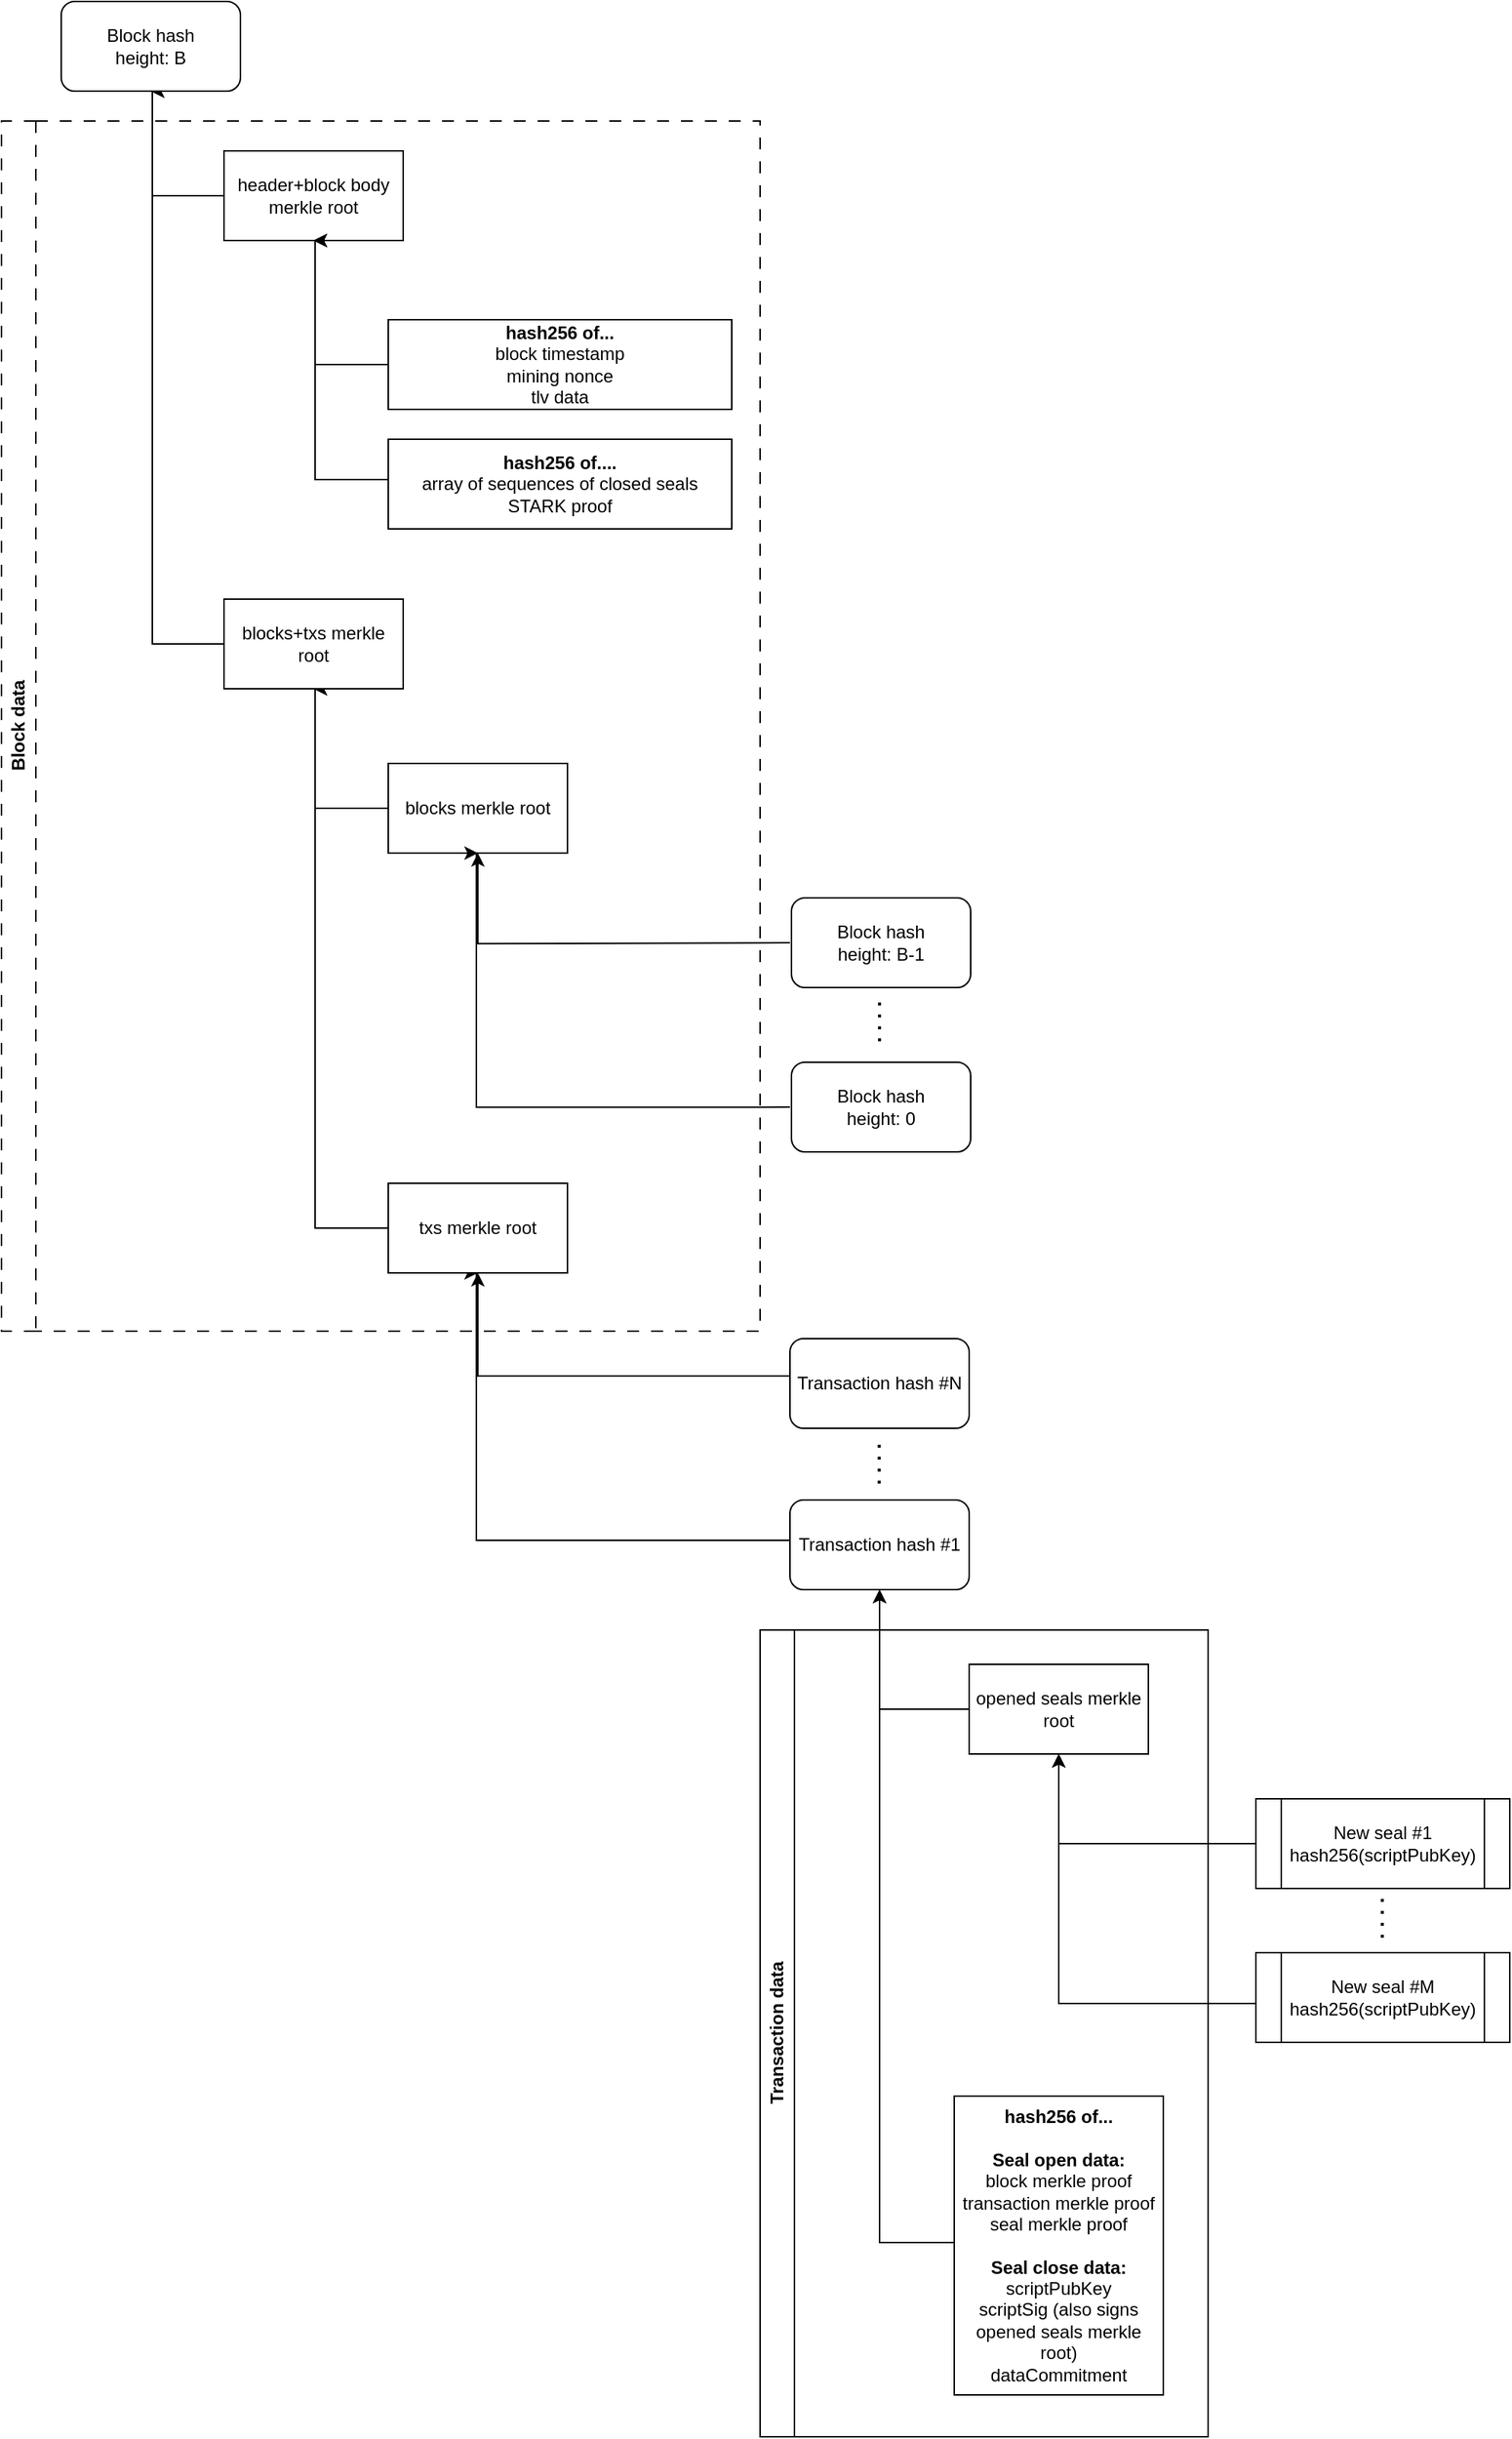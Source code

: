 <mxfile version="21.6.8" type="device">
  <diagram name="Page-1" id="-kKM8zejYT_rb-ZdzzkC">
    <mxGraphModel dx="3123" dy="2425" grid="1" gridSize="10" guides="1" tooltips="1" connect="1" arrows="1" fold="1" page="1" pageScale="1" pageWidth="850" pageHeight="1100" math="0" shadow="0">
      <root>
        <mxCell id="0" />
        <mxCell id="1" parent="0" />
        <mxCell id="d3mJjCoJPCVwa2tYq_Rv-14" style="edgeStyle=orthogonalEdgeStyle;rounded=0;orthogonalLoop=1;jettySize=auto;html=1;entryX=0.5;entryY=1;entryDx=0;entryDy=0;" edge="1" parent="1" source="d3mJjCoJPCVwa2tYq_Rv-1" target="d3mJjCoJPCVwa2tYq_Rv-12">
          <mxGeometry relative="1" as="geometry">
            <Array as="points">
              <mxPoint x="-20" y="460" />
              <mxPoint x="-20" y="281" />
            </Array>
          </mxGeometry>
        </mxCell>
        <mxCell id="d3mJjCoJPCVwa2tYq_Rv-1" value="Transaction hash #1" style="rounded=1;whiteSpace=wrap;html=1;" vertex="1" parent="1">
          <mxGeometry x="190" y="433" width="120" height="60" as="geometry" />
        </mxCell>
        <mxCell id="d3mJjCoJPCVwa2tYq_Rv-10" style="edgeStyle=orthogonalEdgeStyle;rounded=0;orthogonalLoop=1;jettySize=auto;html=1;entryX=0.5;entryY=1;entryDx=0;entryDy=0;" edge="1" parent="1" source="d3mJjCoJPCVwa2tYq_Rv-2" target="d3mJjCoJPCVwa2tYq_Rv-1">
          <mxGeometry relative="1" as="geometry">
            <Array as="points">
              <mxPoint x="250" y="930" />
            </Array>
          </mxGeometry>
        </mxCell>
        <mxCell id="d3mJjCoJPCVwa2tYq_Rv-2" value="&lt;div&gt;&lt;b&gt;hash256 of...&lt;br&gt;&lt;/b&gt;&lt;/div&gt;&lt;div&gt;&lt;b&gt;&lt;br&gt;&lt;/b&gt;&lt;/div&gt;&lt;div&gt;&lt;b&gt;Seal open data:&lt;/b&gt;&lt;br&gt;&lt;/div&gt;&lt;div&gt;block merkle proof&lt;/div&gt;&lt;div&gt;transaction merkle proof&lt;/div&gt;&lt;div&gt;seal merkle proof&lt;/div&gt;&lt;div&gt;&lt;br&gt;&lt;/div&gt;&lt;div&gt;&lt;b&gt;Seal close data:&lt;/b&gt;&lt;br&gt;&lt;/div&gt;&lt;div&gt;scriptPubKey&lt;/div&gt;&lt;div&gt;scriptSig (also signs opened seals merkle root)&lt;br&gt;&lt;/div&gt;&lt;div&gt;dataCommitment&lt;/div&gt;" style="rounded=0;whiteSpace=wrap;html=1;" vertex="1" parent="1">
          <mxGeometry x="300" y="832" width="140" height="200" as="geometry" />
        </mxCell>
        <mxCell id="d3mJjCoJPCVwa2tYq_Rv-9" style="edgeStyle=orthogonalEdgeStyle;rounded=0;orthogonalLoop=1;jettySize=auto;html=1;entryX=0.5;entryY=1;entryDx=0;entryDy=0;" edge="1" parent="1" source="d3mJjCoJPCVwa2tYq_Rv-3" target="d3mJjCoJPCVwa2tYq_Rv-1">
          <mxGeometry relative="1" as="geometry">
            <Array as="points">
              <mxPoint x="250" y="573" />
            </Array>
          </mxGeometry>
        </mxCell>
        <mxCell id="d3mJjCoJPCVwa2tYq_Rv-3" value="opened seals merkle root" style="rounded=0;whiteSpace=wrap;html=1;" vertex="1" parent="1">
          <mxGeometry x="310" y="543" width="120" height="60" as="geometry" />
        </mxCell>
        <mxCell id="d3mJjCoJPCVwa2tYq_Rv-18" style="edgeStyle=orthogonalEdgeStyle;rounded=0;orthogonalLoop=1;jettySize=auto;html=1;entryX=0.5;entryY=1;entryDx=0;entryDy=0;" edge="1" parent="1" source="d3mJjCoJPCVwa2tYq_Rv-4" target="d3mJjCoJPCVwa2tYq_Rv-3">
          <mxGeometry relative="1" as="geometry">
            <Array as="points">
              <mxPoint x="370" y="663" />
            </Array>
          </mxGeometry>
        </mxCell>
        <mxCell id="d3mJjCoJPCVwa2tYq_Rv-4" value="&lt;div&gt;New seal #1&lt;/div&gt;&lt;div&gt;hash256(scriptPubKey)&lt;br&gt;&lt;/div&gt;" style="shape=process;whiteSpace=wrap;html=1;backgroundOutline=1;" vertex="1" parent="1">
          <mxGeometry x="502" y="633" width="170" height="60" as="geometry" />
        </mxCell>
        <mxCell id="d3mJjCoJPCVwa2tYq_Rv-19" style="edgeStyle=orthogonalEdgeStyle;rounded=0;orthogonalLoop=1;jettySize=auto;html=1;" edge="1" parent="1" source="d3mJjCoJPCVwa2tYq_Rv-6" target="d3mJjCoJPCVwa2tYq_Rv-3">
          <mxGeometry relative="1" as="geometry">
            <Array as="points">
              <mxPoint x="370" y="770" />
            </Array>
          </mxGeometry>
        </mxCell>
        <mxCell id="d3mJjCoJPCVwa2tYq_Rv-6" value="&lt;div&gt;New seal #M&lt;/div&gt;&lt;div&gt;hash256(scriptPubKey)&lt;br&gt;&lt;/div&gt;" style="shape=process;whiteSpace=wrap;html=1;backgroundOutline=1;" vertex="1" parent="1">
          <mxGeometry x="502" y="736" width="170" height="60" as="geometry" />
        </mxCell>
        <mxCell id="d3mJjCoJPCVwa2tYq_Rv-15" style="edgeStyle=orthogonalEdgeStyle;rounded=0;orthogonalLoop=1;jettySize=auto;html=1;entryX=0.5;entryY=1;entryDx=0;entryDy=0;" edge="1" parent="1" source="d3mJjCoJPCVwa2tYq_Rv-11" target="d3mJjCoJPCVwa2tYq_Rv-12">
          <mxGeometry relative="1" as="geometry">
            <Array as="points">
              <mxPoint x="-19" y="350" />
            </Array>
          </mxGeometry>
        </mxCell>
        <mxCell id="d3mJjCoJPCVwa2tYq_Rv-11" value="Transaction hash #N" style="rounded=1;whiteSpace=wrap;html=1;" vertex="1" parent="1">
          <mxGeometry x="190" y="325" width="120" height="60" as="geometry" />
        </mxCell>
        <mxCell id="d3mJjCoJPCVwa2tYq_Rv-22" style="edgeStyle=orthogonalEdgeStyle;rounded=0;orthogonalLoop=1;jettySize=auto;html=1;entryX=0.5;entryY=1;entryDx=0;entryDy=0;" edge="1" parent="1" source="d3mJjCoJPCVwa2tYq_Rv-12" target="d3mJjCoJPCVwa2tYq_Rv-20">
          <mxGeometry relative="1" as="geometry">
            <Array as="points">
              <mxPoint x="-128" y="251" />
            </Array>
          </mxGeometry>
        </mxCell>
        <mxCell id="d3mJjCoJPCVwa2tYq_Rv-12" value="txs merkle root" style="rounded=0;whiteSpace=wrap;html=1;" vertex="1" parent="1">
          <mxGeometry x="-79" y="221" width="120" height="60" as="geometry" />
        </mxCell>
        <mxCell id="d3mJjCoJPCVwa2tYq_Rv-21" style="edgeStyle=orthogonalEdgeStyle;rounded=0;orthogonalLoop=1;jettySize=auto;html=1;entryX=0.5;entryY=1;entryDx=0;entryDy=0;" edge="1" parent="1" source="d3mJjCoJPCVwa2tYq_Rv-16" target="d3mJjCoJPCVwa2tYq_Rv-20">
          <mxGeometry relative="1" as="geometry">
            <Array as="points">
              <mxPoint x="-128" y="-30" />
            </Array>
          </mxGeometry>
        </mxCell>
        <mxCell id="d3mJjCoJPCVwa2tYq_Rv-16" value="&lt;div&gt;blocks merkle root&lt;/div&gt;" style="rounded=0;whiteSpace=wrap;html=1;" vertex="1" parent="1">
          <mxGeometry x="-79" y="-60" width="120" height="60" as="geometry" />
        </mxCell>
        <mxCell id="d3mJjCoJPCVwa2tYq_Rv-31" style="edgeStyle=orthogonalEdgeStyle;rounded=0;orthogonalLoop=1;jettySize=auto;html=1;entryX=0.5;entryY=1;entryDx=0;entryDy=0;" edge="1" parent="1" source="d3mJjCoJPCVwa2tYq_Rv-20" target="d3mJjCoJPCVwa2tYq_Rv-28">
          <mxGeometry relative="1" as="geometry">
            <Array as="points">
              <mxPoint x="-237" y="-140" />
            </Array>
          </mxGeometry>
        </mxCell>
        <mxCell id="d3mJjCoJPCVwa2tYq_Rv-20" value="blocks+txs merkle root" style="rounded=0;whiteSpace=wrap;html=1;" vertex="1" parent="1">
          <mxGeometry x="-189" y="-170" width="120" height="60" as="geometry" />
        </mxCell>
        <mxCell id="d3mJjCoJPCVwa2tYq_Rv-30" style="edgeStyle=orthogonalEdgeStyle;rounded=0;orthogonalLoop=1;jettySize=auto;html=1;entryX=0.5;entryY=1;entryDx=0;entryDy=0;" edge="1" parent="1" source="d3mJjCoJPCVwa2tYq_Rv-23" target="d3mJjCoJPCVwa2tYq_Rv-28">
          <mxGeometry relative="1" as="geometry">
            <Array as="points">
              <mxPoint x="-237" y="-440" />
            </Array>
          </mxGeometry>
        </mxCell>
        <mxCell id="d3mJjCoJPCVwa2tYq_Rv-23" value="header+block body merkle root" style="rounded=0;whiteSpace=wrap;html=1;" vertex="1" parent="1">
          <mxGeometry x="-189" y="-470" width="120" height="60" as="geometry" />
        </mxCell>
        <mxCell id="d3mJjCoJPCVwa2tYq_Rv-26" style="edgeStyle=orthogonalEdgeStyle;rounded=0;orthogonalLoop=1;jettySize=auto;html=1;entryX=0.5;entryY=1;entryDx=0;entryDy=0;" edge="1" parent="1" source="d3mJjCoJPCVwa2tYq_Rv-24" target="d3mJjCoJPCVwa2tYq_Rv-23">
          <mxGeometry relative="1" as="geometry">
            <Array as="points">
              <mxPoint x="-128" y="-327" />
            </Array>
          </mxGeometry>
        </mxCell>
        <mxCell id="d3mJjCoJPCVwa2tYq_Rv-24" value="&lt;div&gt;&lt;b&gt;hash256 of...&lt;/b&gt;&lt;br&gt;&lt;/div&gt;&lt;div&gt;block timestamp&lt;/div&gt;&lt;div&gt;mining nonce&lt;/div&gt;&lt;div&gt;tlv data&lt;br&gt;&lt;/div&gt;" style="rounded=0;whiteSpace=wrap;html=1;" vertex="1" parent="1">
          <mxGeometry x="-79" y="-357" width="230" height="60" as="geometry" />
        </mxCell>
        <mxCell id="d3mJjCoJPCVwa2tYq_Rv-27" style="edgeStyle=orthogonalEdgeStyle;rounded=0;orthogonalLoop=1;jettySize=auto;html=1;entryX=0.5;entryY=1;entryDx=0;entryDy=0;" edge="1" parent="1" source="d3mJjCoJPCVwa2tYq_Rv-25" target="d3mJjCoJPCVwa2tYq_Rv-23">
          <mxGeometry relative="1" as="geometry">
            <Array as="points">
              <mxPoint x="-128" y="-250" />
            </Array>
          </mxGeometry>
        </mxCell>
        <mxCell id="d3mJjCoJPCVwa2tYq_Rv-25" value="&lt;div&gt;&lt;b&gt;hash256 of....&lt;/b&gt;&lt;/div&gt;&lt;div&gt;array of sequences of closed seals&lt;br&gt;&lt;/div&gt;&lt;div&gt;STARK proof&lt;br&gt;&lt;/div&gt;" style="rounded=0;whiteSpace=wrap;html=1;" vertex="1" parent="1">
          <mxGeometry x="-79" y="-277" width="230" height="60" as="geometry" />
        </mxCell>
        <mxCell id="d3mJjCoJPCVwa2tYq_Rv-28" value="&lt;div&gt;Block hash&lt;/div&gt;&lt;div&gt;height: B&lt;br&gt;&lt;/div&gt;" style="rounded=1;whiteSpace=wrap;html=1;" vertex="1" parent="1">
          <mxGeometry x="-298" y="-570" width="120" height="60" as="geometry" />
        </mxCell>
        <mxCell id="d3mJjCoJPCVwa2tYq_Rv-36" style="edgeStyle=orthogonalEdgeStyle;rounded=0;orthogonalLoop=1;jettySize=auto;html=1;entryX=0.5;entryY=1;entryDx=0;entryDy=0;" edge="1" parent="1" target="d3mJjCoJPCVwa2tYq_Rv-16">
          <mxGeometry relative="1" as="geometry">
            <mxPoint x="139" as="targetPoint" />
            <mxPoint x="190" y="60.059" as="sourcePoint" />
          </mxGeometry>
        </mxCell>
        <mxCell id="d3mJjCoJPCVwa2tYq_Rv-33" value="&lt;div&gt;Block hash&lt;/div&gt;&lt;div&gt;height: B-1&lt;br&gt;&lt;/div&gt;" style="rounded=1;whiteSpace=wrap;html=1;" vertex="1" parent="1">
          <mxGeometry x="191" y="30" width="120" height="60" as="geometry" />
        </mxCell>
        <mxCell id="d3mJjCoJPCVwa2tYq_Rv-35" style="edgeStyle=orthogonalEdgeStyle;rounded=0;orthogonalLoop=1;jettySize=auto;html=1;entryX=0.5;entryY=1;entryDx=0;entryDy=0;" edge="1" parent="1" target="d3mJjCoJPCVwa2tYq_Rv-16">
          <mxGeometry relative="1" as="geometry">
            <mxPoint x="190" y="170.059" as="sourcePoint" />
            <Array as="points">
              <mxPoint x="-20" y="170" />
              <mxPoint x="-20" />
            </Array>
          </mxGeometry>
        </mxCell>
        <mxCell id="d3mJjCoJPCVwa2tYq_Rv-34" value="&lt;div&gt;Block hash&lt;/div&gt;&lt;div&gt;height: 0&lt;br&gt;&lt;/div&gt;" style="rounded=1;whiteSpace=wrap;html=1;" vertex="1" parent="1">
          <mxGeometry x="191" y="140" width="120" height="60" as="geometry" />
        </mxCell>
        <mxCell id="d3mJjCoJPCVwa2tYq_Rv-37" value="" style="endArrow=none;dashed=1;html=1;dashPattern=1 3;strokeWidth=2;rounded=0;" edge="1" parent="1">
          <mxGeometry width="50" height="50" relative="1" as="geometry">
            <mxPoint x="250" y="100" as="sourcePoint" />
            <mxPoint x="250" y="130" as="targetPoint" />
          </mxGeometry>
        </mxCell>
        <mxCell id="d3mJjCoJPCVwa2tYq_Rv-39" value="" style="endArrow=none;dashed=1;html=1;dashPattern=1 3;strokeWidth=2;rounded=0;" edge="1" parent="1">
          <mxGeometry width="50" height="50" relative="1" as="geometry">
            <mxPoint x="249.76" y="396" as="sourcePoint" />
            <mxPoint x="249.76" y="426" as="targetPoint" />
          </mxGeometry>
        </mxCell>
        <mxCell id="d3mJjCoJPCVwa2tYq_Rv-41" value="" style="endArrow=none;dashed=1;html=1;dashPattern=1 3;strokeWidth=2;rounded=0;" edge="1" parent="1">
          <mxGeometry width="50" height="50" relative="1" as="geometry">
            <mxPoint x="586.66" y="700" as="sourcePoint" />
            <mxPoint x="586.66" y="730" as="targetPoint" />
          </mxGeometry>
        </mxCell>
        <mxCell id="d3mJjCoJPCVwa2tYq_Rv-44" value="&lt;div&gt;Block data&lt;/div&gt;" style="swimlane;horizontal=0;whiteSpace=wrap;html=1;dashed=1;dashPattern=8 8;" vertex="1" parent="1">
          <mxGeometry x="-338" y="-490" width="508" height="810" as="geometry">
            <mxRectangle x="-338" y="-490" width="40" height="150" as="alternateBounds" />
          </mxGeometry>
        </mxCell>
        <mxCell id="d3mJjCoJPCVwa2tYq_Rv-46" value="Transaction data" style="swimlane;horizontal=0;whiteSpace=wrap;html=1;" vertex="1" parent="1">
          <mxGeometry x="170" y="520" width="300" height="540" as="geometry" />
        </mxCell>
      </root>
    </mxGraphModel>
  </diagram>
</mxfile>
